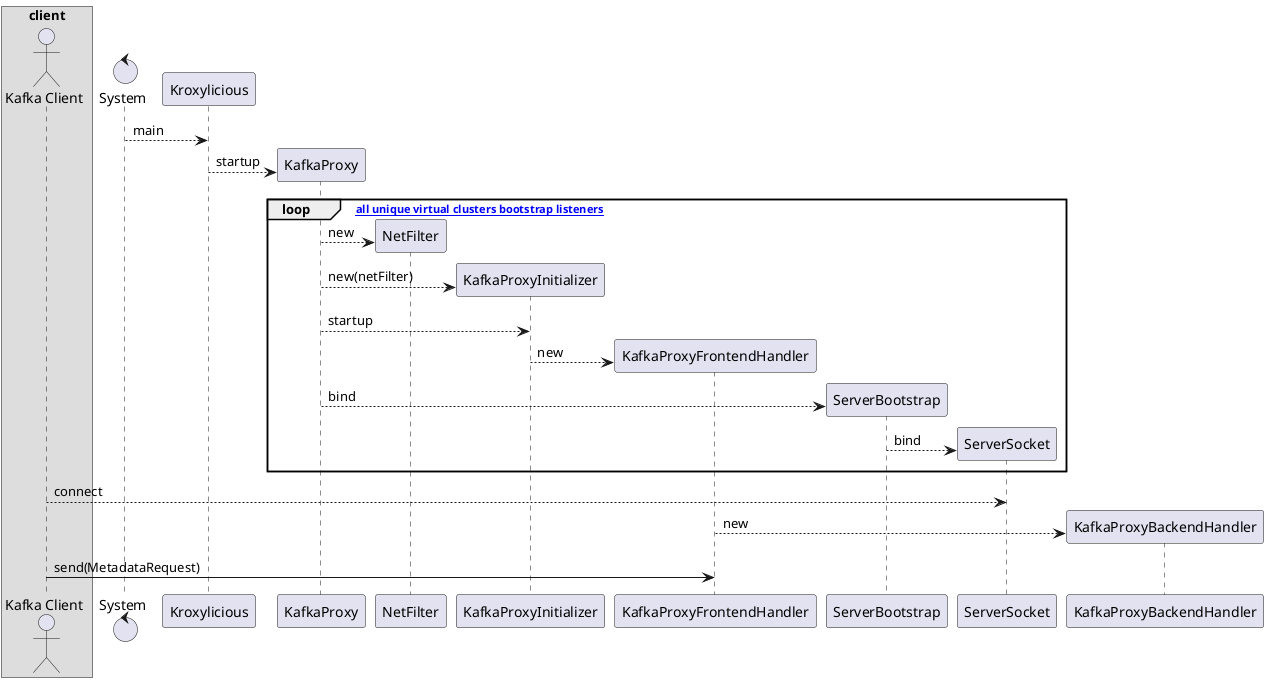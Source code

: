 @startuml
box client
Actor "Kafka Client"
end box

Control "System"

System --> Kroxylicious: main
create KafkaProxy
Kroxylicious --> KafkaProxy: startup

loop [for all unique virtual clusters bootstrap listeners]
  create NetFilter
  KafkaProxy --> NetFilter: new

  create KafkaProxyInitializer
  KafkaProxy --> KafkaProxyInitializer: new(netFilter)
  KafkaProxy --> KafkaProxyInitializer: startup
  create KafkaProxyFrontendHandler
  KafkaProxyInitializer --> KafkaProxyFrontendHandler: new

  create ServerBootstrap
  KafkaProxy --> ServerBootstrap: bind
  create ServerSocket
  ServerBootstrap --> ServerSocket: bind
end


"Kafka Client" --> ServerSocket: connect

create KafkaProxyBackendHandler
KafkaProxyFrontendHandler --> KafkaProxyBackendHandler: new

"Kafka Client" -> KafkaProxyFrontendHandler: send(MetadataRequest)


@enduml
